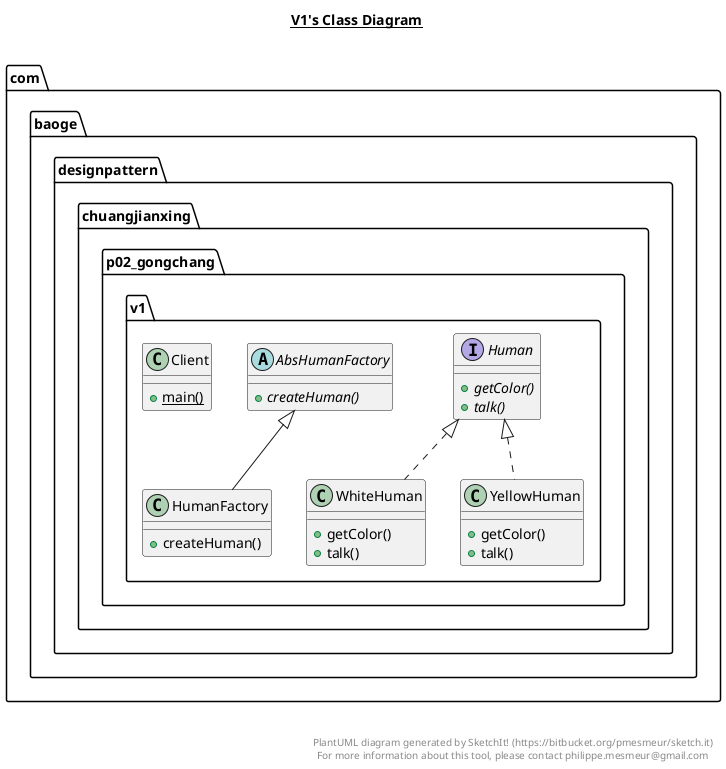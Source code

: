 @startuml

title __V1's Class Diagram__\n

  namespace com.baoge.designpattern {
    namespace chuangjianxing {
      namespace p02_gongchang.v1 {
        abstract class com.baoge.designpattern.chuangjianxing.p02_gongchang.v1.AbsHumanFactory {
            {abstract} + createHuman()
        }
      }
    }
  }
  

  namespace com.baoge.designpattern {
    namespace chuangjianxing {
      namespace p02_gongchang.v1 {
        class com.baoge.designpattern.chuangjianxing.p02_gongchang.v1.Client {
            {static} + main()
        }
      }
    }
  }
  

  namespace com.baoge.designpattern {
    namespace chuangjianxing {
      namespace p02_gongchang.v1 {
        interface com.baoge.designpattern.chuangjianxing.p02_gongchang.v1.Human {
            {abstract} + getColor()
            {abstract} + talk()
        }
      }
    }
  }
  

  namespace com.baoge.designpattern {
    namespace chuangjianxing {
      namespace p02_gongchang.v1 {
        class com.baoge.designpattern.chuangjianxing.p02_gongchang.v1.HumanFactory {
            + createHuman()
        }
      }
    }
  }
  

  namespace com.baoge.designpattern {
    namespace chuangjianxing {
      namespace p02_gongchang.v1 {
        class com.baoge.designpattern.chuangjianxing.p02_gongchang.v1.WhiteHuman {
            + getColor()
            + talk()
        }
      }
    }
  }
  

  namespace com.baoge.designpattern {
    namespace chuangjianxing {
      namespace p02_gongchang.v1 {
        class com.baoge.designpattern.chuangjianxing.p02_gongchang.v1.YellowHuman {
            + getColor()
            + talk()
        }
      }
    }
  }
  

  com.baoge.designpattern.chuangjianxing.p02_gongchang.v1.HumanFactory -up-|> com.baoge.designpattern.chuangjianxing.p02_gongchang.v1.AbsHumanFactory
  com.baoge.designpattern.chuangjianxing.p02_gongchang.v1.WhiteHuman .up.|> com.baoge.designpattern.chuangjianxing.p02_gongchang.v1.Human
  com.baoge.designpattern.chuangjianxing.p02_gongchang.v1.YellowHuman .up.|> com.baoge.designpattern.chuangjianxing.p02_gongchang.v1.Human


right footer


PlantUML diagram generated by SketchIt! (https://bitbucket.org/pmesmeur/sketch.it)
For more information about this tool, please contact philippe.mesmeur@gmail.com
endfooter

@enduml
